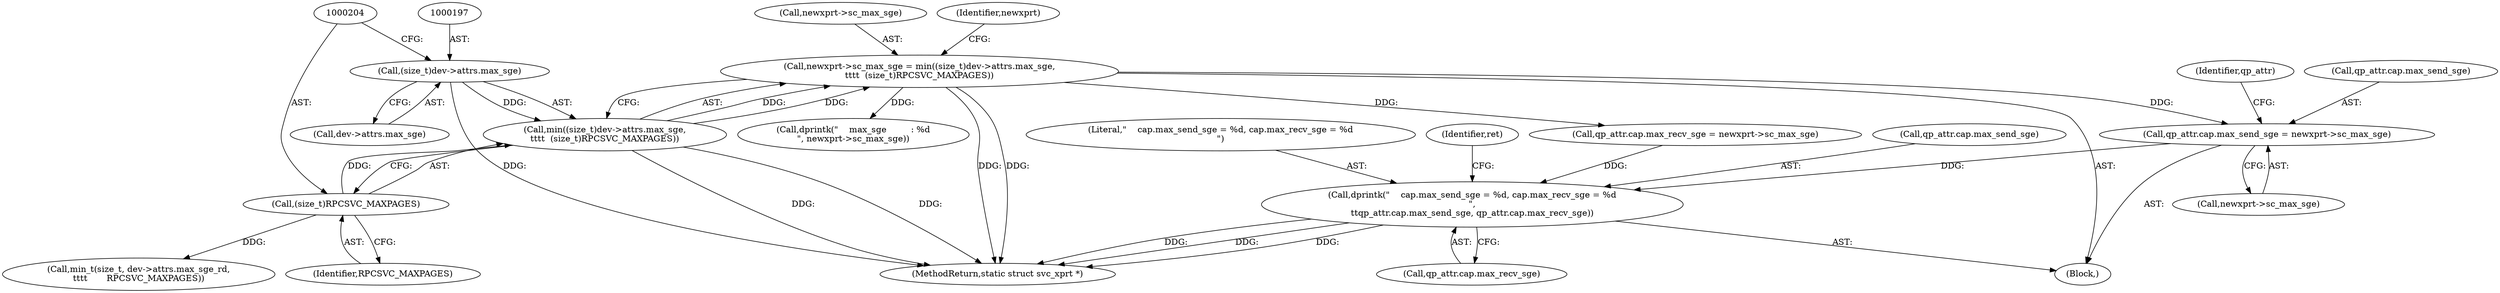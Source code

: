 digraph "0_linux_c70422f760c120480fee4de6c38804c72aa26bc1_44@API" {
"1000412" [label="(Call,qp_attr.cap.max_send_sge = newxprt->sc_max_sge)"];
"1000191" [label="(Call,newxprt->sc_max_sge = min((size_t)dev->attrs.max_sge,\n\t\t\t\t  (size_t)RPCSVC_MAXPAGES))"];
"1000195" [label="(Call,min((size_t)dev->attrs.max_sge,\n\t\t\t\t  (size_t)RPCSVC_MAXPAGES))"];
"1000196" [label="(Call,(size_t)dev->attrs.max_sge)"];
"1000203" [label="(Call,(size_t)RPCSVC_MAXPAGES)"];
"1000474" [label="(Call,dprintk(\"    cap.max_send_sge = %d, cap.max_recv_sge = %d\n\",\n\t\tqp_attr.cap.max_send_sge, qp_attr.cap.max_recv_sge))"];
"1000412" [label="(Call,qp_attr.cap.max_send_sge = newxprt->sc_max_sge)"];
"1000733" [label="(Call,dprintk(\"    max_sge         : %d\n\", newxprt->sc_max_sge))"];
"1000475" [label="(Literal,\"    cap.max_send_sge = %d, cap.max_recv_sge = %d\n\")"];
"1000208" [label="(Identifier,newxprt)"];
"1000205" [label="(Identifier,RPCSVC_MAXPAGES)"];
"1000191" [label="(Call,newxprt->sc_max_sge = min((size_t)dev->attrs.max_sge,\n\t\t\t\t  (size_t)RPCSVC_MAXPAGES))"];
"1000210" [label="(Call,min_t(size_t, dev->attrs.max_sge_rd,\n\t\t\t\t       RPCSVC_MAXPAGES))"];
"1000413" [label="(Call,qp_attr.cap.max_send_sge)"];
"1000487" [label="(Identifier,ret)"];
"1000476" [label="(Call,qp_attr.cap.max_send_sge)"];
"1000474" [label="(Call,dprintk(\"    cap.max_send_sge = %d, cap.max_recv_sge = %d\n\",\n\t\tqp_attr.cap.max_send_sge, qp_attr.cap.max_recv_sge))"];
"1000203" [label="(Call,(size_t)RPCSVC_MAXPAGES)"];
"1000198" [label="(Call,dev->attrs.max_sge)"];
"1000195" [label="(Call,min((size_t)dev->attrs.max_sge,\n\t\t\t\t  (size_t)RPCSVC_MAXPAGES))"];
"1000192" [label="(Call,newxprt->sc_max_sge)"];
"1000797" [label="(MethodReturn,static struct svc_xprt *)"];
"1000421" [label="(Call,qp_attr.cap.max_recv_sge = newxprt->sc_max_sge)"];
"1000113" [label="(Block,)"];
"1000196" [label="(Call,(size_t)dev->attrs.max_sge)"];
"1000481" [label="(Call,qp_attr.cap.max_recv_sge)"];
"1000424" [label="(Identifier,qp_attr)"];
"1000418" [label="(Call,newxprt->sc_max_sge)"];
"1000412" -> "1000113"  [label="AST: "];
"1000412" -> "1000418"  [label="CFG: "];
"1000413" -> "1000412"  [label="AST: "];
"1000418" -> "1000412"  [label="AST: "];
"1000424" -> "1000412"  [label="CFG: "];
"1000191" -> "1000412"  [label="DDG: "];
"1000412" -> "1000474"  [label="DDG: "];
"1000191" -> "1000113"  [label="AST: "];
"1000191" -> "1000195"  [label="CFG: "];
"1000192" -> "1000191"  [label="AST: "];
"1000195" -> "1000191"  [label="AST: "];
"1000208" -> "1000191"  [label="CFG: "];
"1000191" -> "1000797"  [label="DDG: "];
"1000191" -> "1000797"  [label="DDG: "];
"1000195" -> "1000191"  [label="DDG: "];
"1000195" -> "1000191"  [label="DDG: "];
"1000191" -> "1000421"  [label="DDG: "];
"1000191" -> "1000733"  [label="DDG: "];
"1000195" -> "1000203"  [label="CFG: "];
"1000196" -> "1000195"  [label="AST: "];
"1000203" -> "1000195"  [label="AST: "];
"1000195" -> "1000797"  [label="DDG: "];
"1000195" -> "1000797"  [label="DDG: "];
"1000196" -> "1000195"  [label="DDG: "];
"1000203" -> "1000195"  [label="DDG: "];
"1000196" -> "1000198"  [label="CFG: "];
"1000197" -> "1000196"  [label="AST: "];
"1000198" -> "1000196"  [label="AST: "];
"1000204" -> "1000196"  [label="CFG: "];
"1000196" -> "1000797"  [label="DDG: "];
"1000203" -> "1000205"  [label="CFG: "];
"1000204" -> "1000203"  [label="AST: "];
"1000205" -> "1000203"  [label="AST: "];
"1000203" -> "1000210"  [label="DDG: "];
"1000474" -> "1000113"  [label="AST: "];
"1000474" -> "1000481"  [label="CFG: "];
"1000475" -> "1000474"  [label="AST: "];
"1000476" -> "1000474"  [label="AST: "];
"1000481" -> "1000474"  [label="AST: "];
"1000487" -> "1000474"  [label="CFG: "];
"1000474" -> "1000797"  [label="DDG: "];
"1000474" -> "1000797"  [label="DDG: "];
"1000474" -> "1000797"  [label="DDG: "];
"1000421" -> "1000474"  [label="DDG: "];
}
